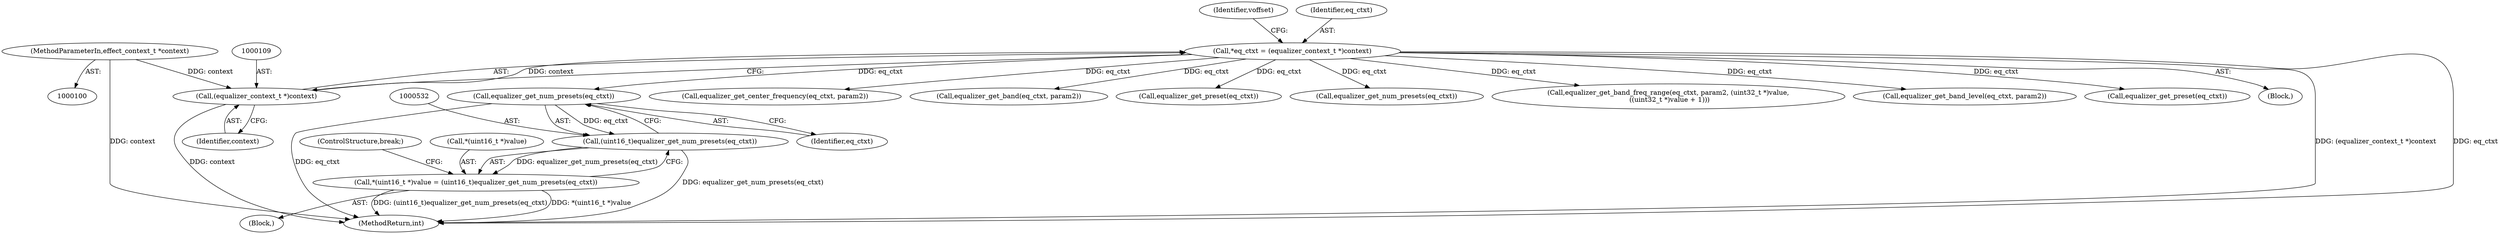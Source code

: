digraph "0_Android_d72ea85c78a1a68bf99fd5804ad9784b4102fe57@pointer" {
"1000533" [label="(Call,equalizer_get_num_presets(eq_ctxt))"];
"1000106" [label="(Call,*eq_ctxt = (equalizer_context_t *)context)"];
"1000108" [label="(Call,(equalizer_context_t *)context)"];
"1000101" [label="(MethodParameterIn,effect_context_t *context)"];
"1000531" [label="(Call,(uint16_t)equalizer_get_num_presets(eq_ctxt))"];
"1000526" [label="(Call,*(uint16_t *)value = (uint16_t)equalizer_get_num_presets(eq_ctxt))"];
"1000113" [label="(Identifier,voffset)"];
"1000438" [label="(Call,equalizer_get_center_frequency(eq_ctxt, param2))"];
"1000504" [label="(Call,equalizer_get_band(eq_ctxt, param2))"];
"1000526" [label="(Call,*(uint16_t *)value = (uint16_t)equalizer_get_num_presets(eq_ctxt))"];
"1000610" [label="(Call,equalizer_get_preset(eq_ctxt))"];
"1000550" [label="(Call,equalizer_get_num_presets(eq_ctxt))"];
"1000531" [label="(Call,(uint16_t)equalizer_get_num_presets(eq_ctxt))"];
"1000318" [label="(Block,)"];
"1000535" [label="(ControlStructure,break;)"];
"1000108" [label="(Call,(equalizer_context_t *)context)"];
"1000477" [label="(Call,equalizer_get_band_freq_range(eq_ctxt, param2, (uint32_t *)value,\n ((uint32_t *)value + 1)))"];
"1000394" [label="(Call,equalizer_get_band_level(eq_ctxt, param2))"];
"1000527" [label="(Call,*(uint16_t *)value)"];
"1000533" [label="(Call,equalizer_get_num_presets(eq_ctxt))"];
"1000519" [label="(Call,equalizer_get_preset(eq_ctxt))"];
"1000651" [label="(MethodReturn,int)"];
"1000106" [label="(Call,*eq_ctxt = (equalizer_context_t *)context)"];
"1000101" [label="(MethodParameterIn,effect_context_t *context)"];
"1000110" [label="(Identifier,context)"];
"1000107" [label="(Identifier,eq_ctxt)"];
"1000104" [label="(Block,)"];
"1000534" [label="(Identifier,eq_ctxt)"];
"1000533" -> "1000531"  [label="AST: "];
"1000533" -> "1000534"  [label="CFG: "];
"1000534" -> "1000533"  [label="AST: "];
"1000531" -> "1000533"  [label="CFG: "];
"1000533" -> "1000651"  [label="DDG: eq_ctxt"];
"1000533" -> "1000531"  [label="DDG: eq_ctxt"];
"1000106" -> "1000533"  [label="DDG: eq_ctxt"];
"1000106" -> "1000104"  [label="AST: "];
"1000106" -> "1000108"  [label="CFG: "];
"1000107" -> "1000106"  [label="AST: "];
"1000108" -> "1000106"  [label="AST: "];
"1000113" -> "1000106"  [label="CFG: "];
"1000106" -> "1000651"  [label="DDG: (equalizer_context_t *)context"];
"1000106" -> "1000651"  [label="DDG: eq_ctxt"];
"1000108" -> "1000106"  [label="DDG: context"];
"1000106" -> "1000394"  [label="DDG: eq_ctxt"];
"1000106" -> "1000438"  [label="DDG: eq_ctxt"];
"1000106" -> "1000477"  [label="DDG: eq_ctxt"];
"1000106" -> "1000504"  [label="DDG: eq_ctxt"];
"1000106" -> "1000519"  [label="DDG: eq_ctxt"];
"1000106" -> "1000550"  [label="DDG: eq_ctxt"];
"1000106" -> "1000610"  [label="DDG: eq_ctxt"];
"1000108" -> "1000110"  [label="CFG: "];
"1000109" -> "1000108"  [label="AST: "];
"1000110" -> "1000108"  [label="AST: "];
"1000108" -> "1000651"  [label="DDG: context"];
"1000101" -> "1000108"  [label="DDG: context"];
"1000101" -> "1000100"  [label="AST: "];
"1000101" -> "1000651"  [label="DDG: context"];
"1000531" -> "1000526"  [label="AST: "];
"1000532" -> "1000531"  [label="AST: "];
"1000526" -> "1000531"  [label="CFG: "];
"1000531" -> "1000651"  [label="DDG: equalizer_get_num_presets(eq_ctxt)"];
"1000531" -> "1000526"  [label="DDG: equalizer_get_num_presets(eq_ctxt)"];
"1000526" -> "1000318"  [label="AST: "];
"1000527" -> "1000526"  [label="AST: "];
"1000535" -> "1000526"  [label="CFG: "];
"1000526" -> "1000651"  [label="DDG: (uint16_t)equalizer_get_num_presets(eq_ctxt)"];
"1000526" -> "1000651"  [label="DDG: *(uint16_t *)value"];
}
